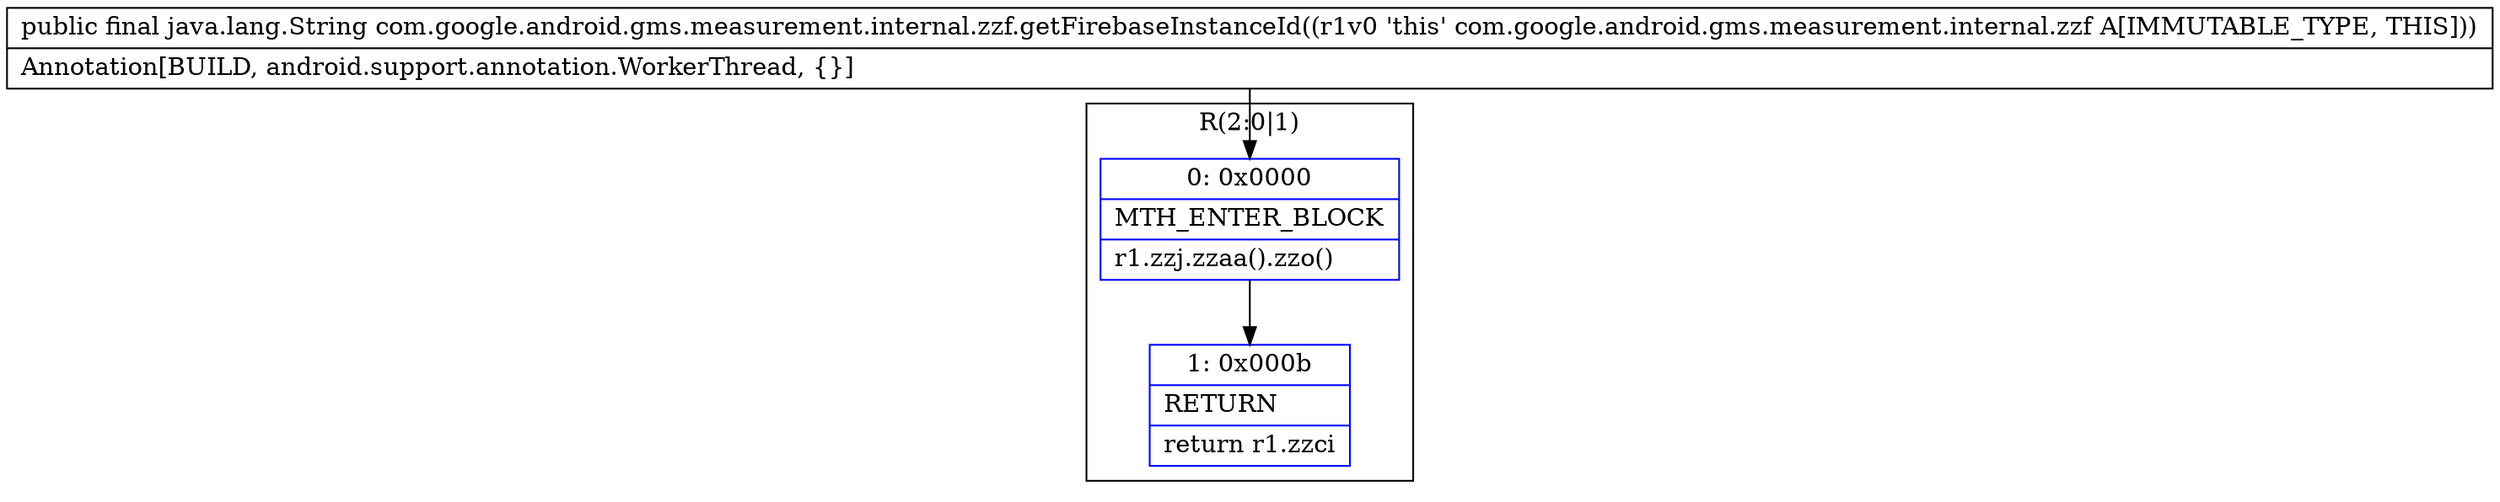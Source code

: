 digraph "CFG forcom.google.android.gms.measurement.internal.zzf.getFirebaseInstanceId()Ljava\/lang\/String;" {
subgraph cluster_Region_218619133 {
label = "R(2:0|1)";
node [shape=record,color=blue];
Node_0 [shape=record,label="{0\:\ 0x0000|MTH_ENTER_BLOCK\l|r1.zzj.zzaa().zzo()\l}"];
Node_1 [shape=record,label="{1\:\ 0x000b|RETURN\l|return r1.zzci\l}"];
}
MethodNode[shape=record,label="{public final java.lang.String com.google.android.gms.measurement.internal.zzf.getFirebaseInstanceId((r1v0 'this' com.google.android.gms.measurement.internal.zzf A[IMMUTABLE_TYPE, THIS]))  | Annotation[BUILD, android.support.annotation.WorkerThread, \{\}]\l}"];
MethodNode -> Node_0;
Node_0 -> Node_1;
}

